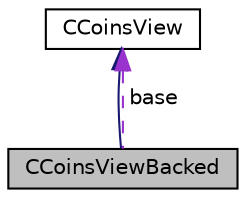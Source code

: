 digraph "CCoinsViewBacked"
{
  edge [fontname="Helvetica",fontsize="10",labelfontname="Helvetica",labelfontsize="10"];
  node [fontname="Helvetica",fontsize="10",shape=record];
  Node5 [label="CCoinsViewBacked",height=0.2,width=0.4,color="black", fillcolor="grey75", style="filled", fontcolor="black"];
  Node6 -> Node5 [dir="back",color="midnightblue",fontsize="10",style="solid",fontname="Helvetica"];
  Node6 [label="CCoinsView",height=0.2,width=0.4,color="black", fillcolor="white", style="filled",URL="$class_c_coins_view.html",tooltip="Abstract view on the open txout dataset. "];
  Node6 -> Node5 [dir="back",color="darkorchid3",fontsize="10",style="dashed",label=" base" ,fontname="Helvetica"];
}
